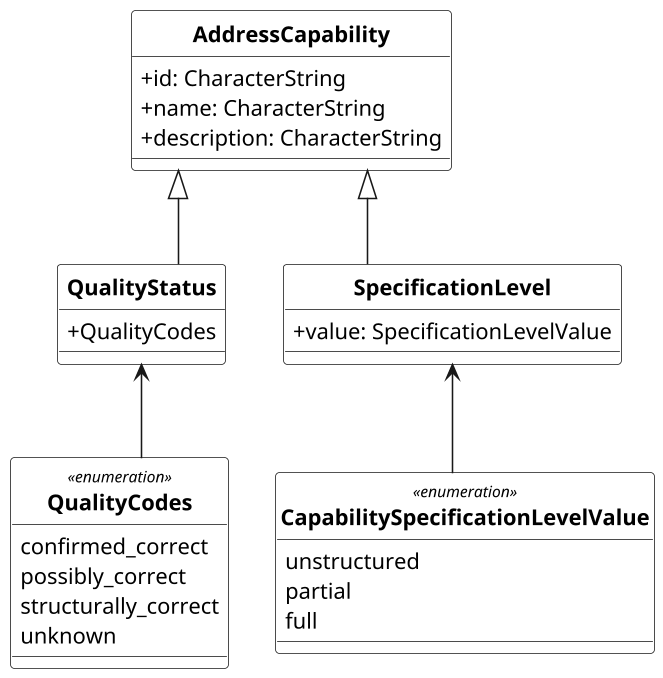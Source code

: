 @startuml AddressCapability
/'
Diagram:        AddressCapability
DateCreate:     03/05/2019
Description:

Hystory of changes:
> DD/MM/YYYY
    -
    -
'/

'******* CONFIGURATION ************************************************
skinparam classAttributeIconSize 0
skinparam Dpi 150
skinparam Monochrome true
skinparam LineType ortho
skinparam nodesep 30
skinparam ranksep 60
hide circle
/' skinparam CircledCharacterRadius 0 '/
/' skinparam CircledCharacterFontSize 0 '/
skinparam Default {
TextAlignment center
FontName Helvetica
}
skinparam Class {
AttributeIconSize 0
BackgroundColor White
FontStyle bold
StereotypeFontSize 10
}
skinparam Rectangle {
BackgroundColor White
FontStyle bold
FontSize 11
StereotypeFontSize 10
}
skinparam Object {
BackgroundColor White
FontStyle bold
FontSize 11
StereotypeFontSize 10
}

skinparam Entity {
StereotypeFontSize 10
}

'******* CLASS DEFINITION *********************************************
class AddressCapability {
    +id: CharacterString
    +name: CharacterString
    +description: CharacterString
}

class SpecificationLevel{
    +value: SpecificationLevelValue
}

enum CapabilitySpecificationLevelValue <<enumeration>> {
    unstructured
    partial
    full
}

class QualityStatus{
    +QualityCodes
}

enum QualityCodes <<enumeration>>{
    confirmed_correct
    possibly_correct
    structurally_correct
    unknown
}


'******* NOTES ********************************************************


'******* CLASS RELATIONS **********************************************
SpecificationLevel -up-|> AddressCapability
QualityStatus -up-|> AddressCapability
CapabilitySpecificationLevelValue -up-> SpecificationLevel
QualityCodes -up-> QualityStatus

@enduml